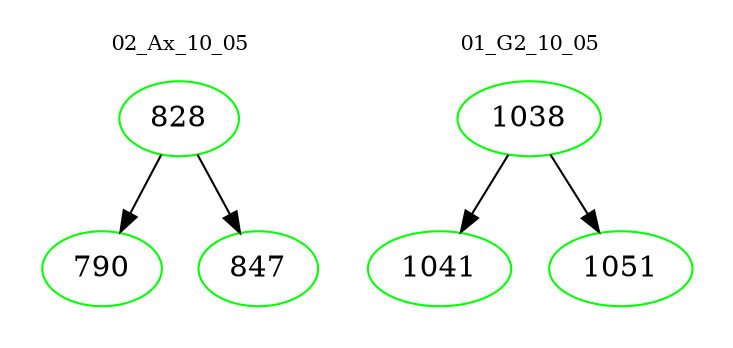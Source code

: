 digraph{
subgraph cluster_0 {
color = white
label = "02_Ax_10_05";
fontsize=10;
T0_828 [label="828", color="green"]
T0_828 -> T0_790 [color="black"]
T0_790 [label="790", color="green"]
T0_828 -> T0_847 [color="black"]
T0_847 [label="847", color="green"]
}
subgraph cluster_1 {
color = white
label = "01_G2_10_05";
fontsize=10;
T1_1038 [label="1038", color="green"]
T1_1038 -> T1_1041 [color="black"]
T1_1041 [label="1041", color="green"]
T1_1038 -> T1_1051 [color="black"]
T1_1051 [label="1051", color="green"]
}
}
